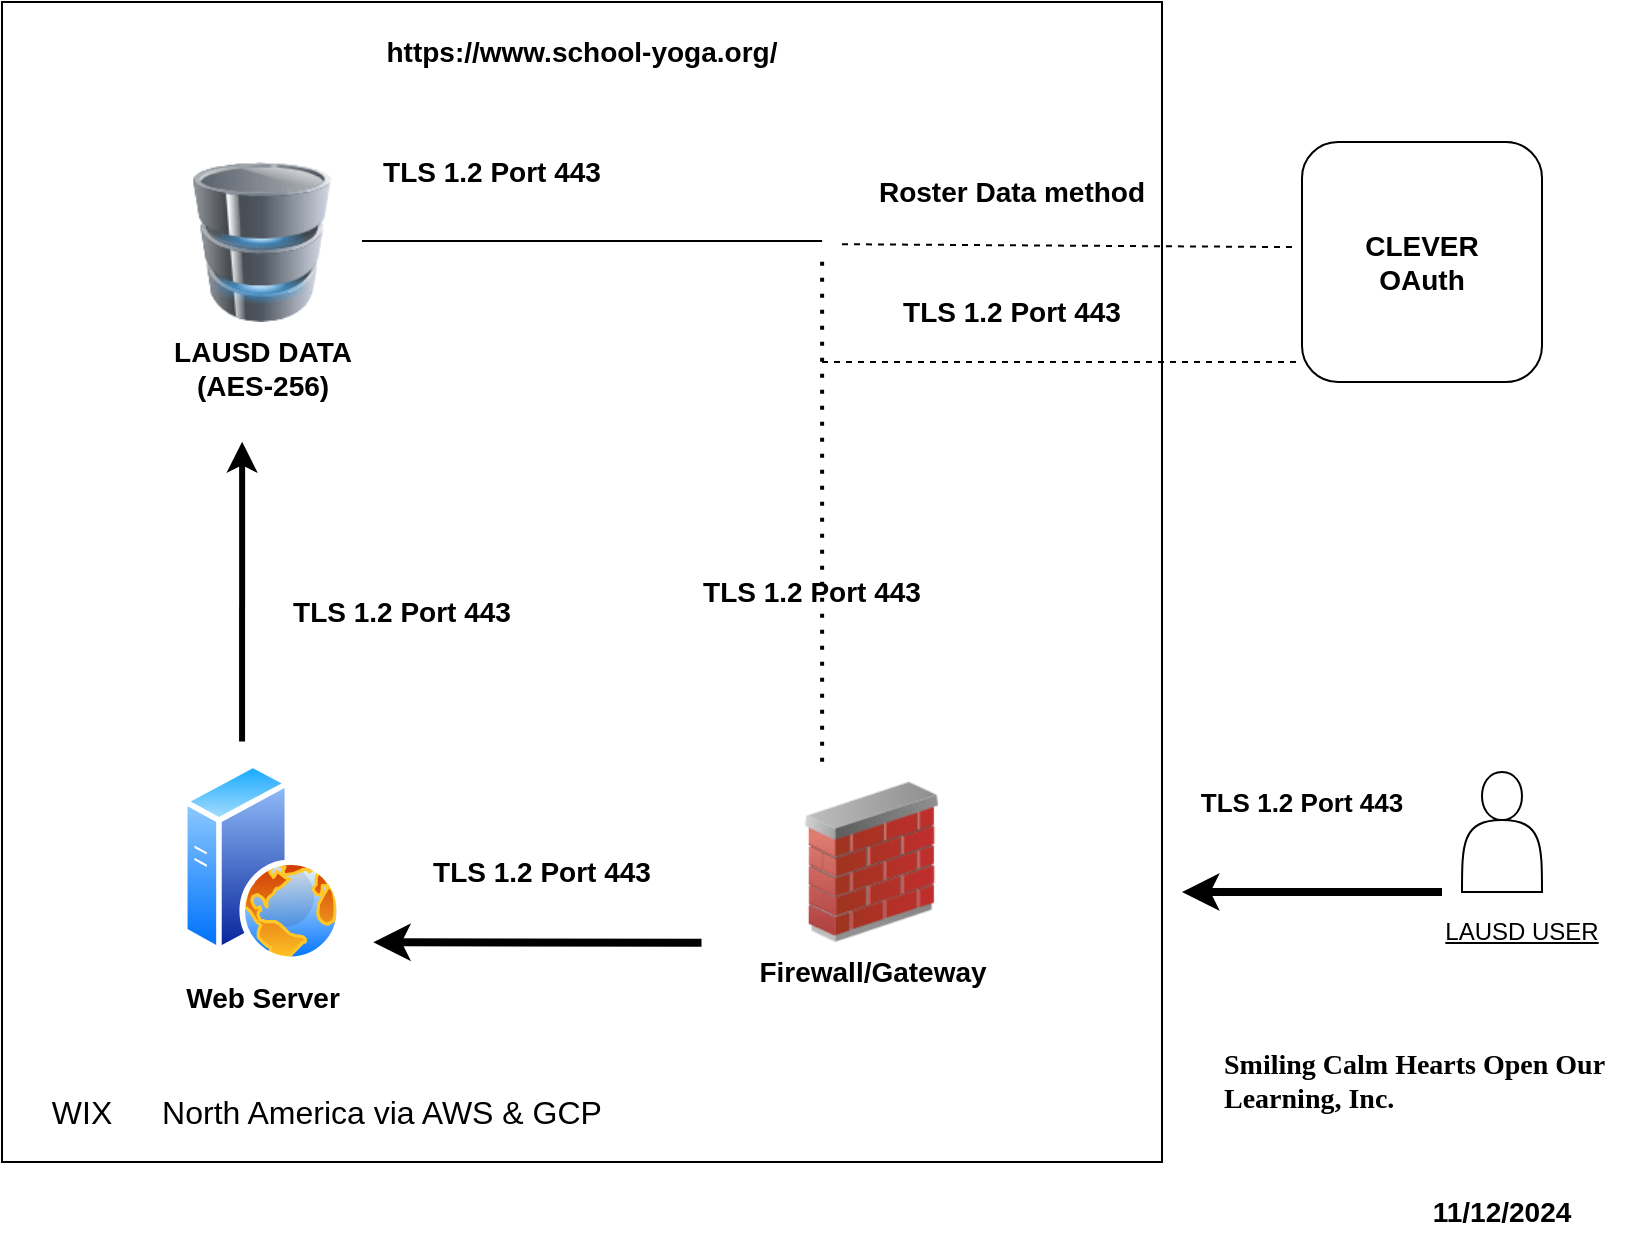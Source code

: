 <mxfile version="24.7.8">
  <diagram name="Page-1" id="1KQf78XB4yV1dHy21nAK">
    <mxGraphModel dx="1418" dy="693" grid="1" gridSize="10" guides="1" tooltips="1" connect="1" arrows="1" fold="1" page="1" pageScale="1" pageWidth="850" pageHeight="1100" math="0" shadow="0">
      <root>
        <mxCell id="0" />
        <mxCell id="1" parent="0" />
        <mxCell id="3YqL1lU9jh0eL-Hzpn0H-1" value="" style="whiteSpace=wrap;html=1;aspect=fixed;" vertex="1" parent="1">
          <mxGeometry x="20" y="50" width="580" height="580" as="geometry" />
        </mxCell>
        <mxCell id="3YqL1lU9jh0eL-Hzpn0H-2" value="" style="shape=actor;whiteSpace=wrap;html=1;" vertex="1" parent="1">
          <mxGeometry x="750" y="435" width="40" height="60" as="geometry" />
        </mxCell>
        <mxCell id="3YqL1lU9jh0eL-Hzpn0H-3" value="&lt;font style=&quot;font-size: 14px;&quot;&gt;&lt;b&gt;Firewall/Gateway&lt;/b&gt;&lt;/font&gt;" style="image;html=1;image=img/lib/clip_art/networking/Firewall_02_128x128.png" vertex="1" parent="1">
          <mxGeometry x="380" y="440" width="150" height="80" as="geometry" />
        </mxCell>
        <mxCell id="3YqL1lU9jh0eL-Hzpn0H-4" value="&lt;font style=&quot;font-size: 14px;&quot;&gt;&lt;b&gt;Web Server&lt;/b&gt;&lt;/font&gt;" style="image;aspect=fixed;perimeter=ellipsePerimeter;html=1;align=center;shadow=0;dashed=0;spacingTop=3;image=img/lib/active_directory/web_server.svg;" vertex="1" parent="1">
          <mxGeometry x="110" y="430" width="80" height="100" as="geometry" />
        </mxCell>
        <mxCell id="3YqL1lU9jh0eL-Hzpn0H-6" value="&lt;b style=&quot;font-size: 14px;&quot;&gt;&lt;font style=&quot;font-size: 14px;&quot;&gt;CLEVER&lt;/font&gt;&lt;/b&gt;&lt;div style=&quot;font-size: 14px;&quot;&gt;&lt;b style=&quot;&quot;&gt;&lt;font style=&quot;font-size: 14px;&quot;&gt;OAuth&lt;/font&gt;&lt;/b&gt;&lt;/div&gt;" style="rounded=1;whiteSpace=wrap;html=1;" vertex="1" parent="1">
          <mxGeometry x="670" y="120" width="120" height="120" as="geometry" />
        </mxCell>
        <mxCell id="3YqL1lU9jh0eL-Hzpn0H-10" value="" style="endArrow=classic;html=1;rounded=0;exitX=0.603;exitY=0.811;exitDx=0;exitDy=0;strokeWidth=4;entryX=0.328;entryY=0.664;entryDx=0;entryDy=0;entryPerimeter=0;exitPerimeter=0;" edge="1" parent="1" source="3YqL1lU9jh0eL-Hzpn0H-1">
          <mxGeometry width="50" height="50" relative="1" as="geometry">
            <mxPoint x="324.38" y="520" as="sourcePoint" />
            <mxPoint x="205.62" y="520.12" as="targetPoint" />
          </mxGeometry>
        </mxCell>
        <mxCell id="3YqL1lU9jh0eL-Hzpn0H-11" value="&lt;b&gt;&lt;font style=&quot;font-size: 14px;&quot;&gt;TLS 1.2 Port 443&lt;/font&gt;&lt;/b&gt;" style="text;html=1;align=center;verticalAlign=middle;whiteSpace=wrap;rounded=0;" vertex="1" parent="1">
          <mxGeometry x="230" y="470" width="120" height="30" as="geometry" />
        </mxCell>
        <mxCell id="3YqL1lU9jh0eL-Hzpn0H-14" value="" style="endArrow=none;dashed=1;html=1;rounded=0;entryX=-0.017;entryY=0.438;entryDx=0;entryDy=0;entryPerimeter=0;" edge="1" parent="1" target="3YqL1lU9jh0eL-Hzpn0H-6">
          <mxGeometry width="50" height="50" relative="1" as="geometry">
            <mxPoint x="440" y="171.111" as="sourcePoint" />
            <mxPoint x="510" y="140" as="targetPoint" />
          </mxGeometry>
        </mxCell>
        <mxCell id="3YqL1lU9jh0eL-Hzpn0H-15" value="&lt;u&gt;LAUSD USER&lt;/u&gt;" style="text;html=1;align=center;verticalAlign=middle;whiteSpace=wrap;rounded=0;" vertex="1" parent="1">
          <mxGeometry x="720" y="500" width="120" height="30" as="geometry" />
        </mxCell>
        <mxCell id="3YqL1lU9jh0eL-Hzpn0H-16" value="" style="endArrow=classic;html=1;rounded=0;strokeWidth=4;" edge="1" parent="1">
          <mxGeometry width="50" height="50" relative="1" as="geometry">
            <mxPoint x="740" y="495" as="sourcePoint" />
            <mxPoint x="610" y="495" as="targetPoint" />
          </mxGeometry>
        </mxCell>
        <mxCell id="3YqL1lU9jh0eL-Hzpn0H-17" value="&lt;b&gt;&lt;font style=&quot;font-size: 13px;&quot;&gt;TLS 1.2 Port 443&lt;/font&gt;&lt;/b&gt;" style="text;html=1;align=center;verticalAlign=middle;whiteSpace=wrap;rounded=0;" vertex="1" parent="1">
          <mxGeometry x="610" y="435" width="120" height="30" as="geometry" />
        </mxCell>
        <mxCell id="3YqL1lU9jh0eL-Hzpn0H-18" value="&lt;b&gt;&lt;font style=&quot;font-size: 14px;&quot;&gt;https://www.school-yoga.org/&lt;/font&gt;&lt;/b&gt;" style="text;html=1;align=center;verticalAlign=middle;whiteSpace=wrap;rounded=0;" vertex="1" parent="1">
          <mxGeometry x="180" y="60" width="260" height="30" as="geometry" />
        </mxCell>
        <mxCell id="3YqL1lU9jh0eL-Hzpn0H-19" value="&lt;b&gt;&lt;font style=&quot;font-size: 14px;&quot;&gt;Roster Data method&lt;/font&gt;&lt;/b&gt;" style="text;html=1;align=center;verticalAlign=middle;whiteSpace=wrap;rounded=0;" vertex="1" parent="1">
          <mxGeometry x="450" y="130" width="150" height="30" as="geometry" />
        </mxCell>
        <mxCell id="3YqL1lU9jh0eL-Hzpn0H-20" value="&lt;b&gt;&lt;font style=&quot;font-size: 14px;&quot;&gt;TLS 1.2 Port 443&lt;/font&gt;&lt;/b&gt;" style="text;html=1;align=center;verticalAlign=middle;whiteSpace=wrap;rounded=0;" vertex="1" parent="1">
          <mxGeometry x="465" y="190" width="120" height="30" as="geometry" />
        </mxCell>
        <mxCell id="3YqL1lU9jh0eL-Hzpn0H-21" value="&lt;div style=&quot;font-size: 14px;&quot;&gt;&lt;b style=&quot;&quot;&gt;&lt;font style=&quot;font-size: 14px;&quot;&gt;LAUSD DATA&lt;/font&gt;&lt;/b&gt;&lt;/div&gt;&lt;div style=&quot;font-size: 14px;&quot;&gt;&lt;b style=&quot;&quot;&gt;&lt;font style=&quot;font-size: 14px;&quot;&gt;(AES-256)&lt;/font&gt;&lt;/b&gt;&lt;/div&gt;" style="image;html=1;image=img/lib/clip_art/computers/Database_128x128.png" vertex="1" parent="1">
          <mxGeometry x="110" y="130" width="80" height="80" as="geometry" />
        </mxCell>
        <mxCell id="3YqL1lU9jh0eL-Hzpn0H-24" value="&lt;b&gt;&lt;font style=&quot;font-size: 14px;&quot;&gt;TLS 1.2 Port 443&lt;/font&gt;&lt;/b&gt;" style="text;html=1;align=center;verticalAlign=middle;whiteSpace=wrap;rounded=0;" vertex="1" parent="1">
          <mxGeometry x="200" y="120" width="130" height="30" as="geometry" />
        </mxCell>
        <mxCell id="3YqL1lU9jh0eL-Hzpn0H-28" value="&lt;div style=&quot;caret-color: rgb(0, 0, 0); text-align: start; font-family: &amp;quot;Times New Roman&amp;quot;, Times, serif; line-height: 1.2; font-size: 14px;&quot; data-ogsc=&quot;rgb(0, 0, 0)&quot;&gt;&lt;b&gt;&lt;font style=&quot;font-size: 14px;&quot;&gt;Smiling Calm Hearts Open Our Learning, Inc.&lt;/font&gt;&lt;span style=&quot;background-color: initial;&quot;&gt;&amp;nbsp;&lt;/span&gt;&lt;/b&gt;&lt;/div&gt;" style="text;html=1;align=center;verticalAlign=middle;whiteSpace=wrap;rounded=0;" vertex="1" parent="1">
          <mxGeometry x="630" y="560" width="200" height="60" as="geometry" />
        </mxCell>
        <mxCell id="3YqL1lU9jh0eL-Hzpn0H-29" value="&lt;font style=&quot;font-size: 14px;&quot;&gt;&lt;b&gt;11/12/2024&lt;/b&gt;&lt;/font&gt;" style="text;html=1;align=center;verticalAlign=middle;whiteSpace=wrap;rounded=0;" vertex="1" parent="1">
          <mxGeometry x="740" y="640" width="60" height="30" as="geometry" />
        </mxCell>
        <mxCell id="3YqL1lU9jh0eL-Hzpn0H-31" value="&lt;font style=&quot;font-size: 16px;&quot;&gt;WIX&lt;/font&gt;" style="text;html=1;align=center;verticalAlign=middle;whiteSpace=wrap;rounded=0;" vertex="1" parent="1">
          <mxGeometry x="30" y="590" width="60" height="30" as="geometry" />
        </mxCell>
        <mxCell id="3YqL1lU9jh0eL-Hzpn0H-32" value="&lt;font style=&quot;font-size: 16px;&quot;&gt;North America via AWS &amp;amp; GCP&lt;/font&gt;" style="text;html=1;align=center;verticalAlign=middle;whiteSpace=wrap;rounded=0;" vertex="1" parent="1">
          <mxGeometry x="90" y="590" width="240" height="30" as="geometry" />
        </mxCell>
        <mxCell id="3YqL1lU9jh0eL-Hzpn0H-34" value="" style="endArrow=classic;html=1;rounded=0;entryX=0.207;entryY=0.379;entryDx=0;entryDy=0;entryPerimeter=0;strokeWidth=3;" edge="1" parent="1" target="3YqL1lU9jh0eL-Hzpn0H-1">
          <mxGeometry width="50" height="50" relative="1" as="geometry">
            <mxPoint x="140.04" y="419.72" as="sourcePoint" />
            <mxPoint x="140.0" y="300" as="targetPoint" />
          </mxGeometry>
        </mxCell>
        <mxCell id="3YqL1lU9jh0eL-Hzpn0H-35" value="&lt;b&gt;&lt;font style=&quot;font-size: 14px;&quot;&gt;TLS 1.2 Port 443&lt;/font&gt;&lt;/b&gt;" style="text;html=1;align=center;verticalAlign=middle;whiteSpace=wrap;rounded=0;" vertex="1" parent="1">
          <mxGeometry x="160" y="340" width="120" height="30" as="geometry" />
        </mxCell>
        <mxCell id="3YqL1lU9jh0eL-Hzpn0H-36" value="" style="endArrow=none;html=1;rounded=0;exitX=0.707;exitY=0.206;exitDx=0;exitDy=0;exitPerimeter=0;" edge="1" parent="1" source="3YqL1lU9jh0eL-Hzpn0H-1">
          <mxGeometry width="50" height="50" relative="1" as="geometry">
            <mxPoint x="400" y="169.5" as="sourcePoint" />
            <mxPoint x="200" y="169.5" as="targetPoint" />
          </mxGeometry>
        </mxCell>
        <mxCell id="3YqL1lU9jh0eL-Hzpn0H-37" value="" style="endArrow=none;dashed=1;html=1;dashPattern=1 3;strokeWidth=2;rounded=0;entryX=0.707;entryY=0.224;entryDx=0;entryDy=0;entryPerimeter=0;exitX=0.707;exitY=0.655;exitDx=0;exitDy=0;exitPerimeter=0;" edge="1" parent="1" source="3YqL1lU9jh0eL-Hzpn0H-1" target="3YqL1lU9jh0eL-Hzpn0H-1">
          <mxGeometry width="50" height="50" relative="1" as="geometry">
            <mxPoint x="450" y="410" as="sourcePoint" />
            <mxPoint x="480" y="330" as="targetPoint" />
          </mxGeometry>
        </mxCell>
        <mxCell id="3YqL1lU9jh0eL-Hzpn0H-38" value="" style="endArrow=none;dashed=1;html=1;rounded=0;exitX=0.776;exitY=0.534;exitDx=0;exitDy=0;exitPerimeter=0;entryX=0;entryY=0.75;entryDx=0;entryDy=0;" edge="1" parent="1">
          <mxGeometry width="50" height="50" relative="1" as="geometry">
            <mxPoint x="430.0" y="230.0" as="sourcePoint" />
            <mxPoint x="670" y="230" as="targetPoint" />
          </mxGeometry>
        </mxCell>
        <mxCell id="3YqL1lU9jh0eL-Hzpn0H-39" value="&lt;b&gt;&lt;font style=&quot;font-size: 14px;&quot;&gt;TLS 1.2 Port 443&lt;/font&gt;&lt;/b&gt;" style="text;html=1;align=center;verticalAlign=middle;whiteSpace=wrap;rounded=0;" vertex="1" parent="1">
          <mxGeometry x="365" y="330" width="120" height="30" as="geometry" />
        </mxCell>
      </root>
    </mxGraphModel>
  </diagram>
</mxfile>
